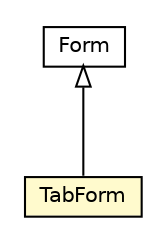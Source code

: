 #!/usr/local/bin/dot
#
# Class diagram 
# Generated by UMLGraph version R5_6-24-gf6e263 (http://www.umlgraph.org/)
#

digraph G {
	edge [fontname="Helvetica",fontsize=10,labelfontname="Helvetica",labelfontsize=10];
	node [fontname="Helvetica",fontsize=10,shape=plaintext];
	nodesep=0.25;
	ranksep=0.5;
	// org.universAAL.tools.ucc.windows.TabForm
	c8194695 [label=<<table title="org.universAAL.tools.ucc.windows.TabForm" border="0" cellborder="1" cellspacing="0" cellpadding="2" port="p" bgcolor="lemonChiffon" href="./TabForm.html">
		<tr><td><table border="0" cellspacing="0" cellpadding="1">
<tr><td align="center" balign="center"> TabForm </td></tr>
		</table></td></tr>
		</table>>, URL="./TabForm.html", fontname="Helvetica", fontcolor="black", fontsize=10.0];
	//org.universAAL.tools.ucc.windows.TabForm extends com.vaadin.ui.Form
	c8194730:p -> c8194695:p [dir=back,arrowtail=empty];
	// com.vaadin.ui.Form
	c8194730 [label=<<table title="com.vaadin.ui.Form" border="0" cellborder="1" cellspacing="0" cellpadding="2" port="p" href="http://java.sun.com/j2se/1.4.2/docs/api/com/vaadin/ui/Form.html">
		<tr><td><table border="0" cellspacing="0" cellpadding="1">
<tr><td align="center" balign="center"> Form </td></tr>
		</table></td></tr>
		</table>>, URL="http://java.sun.com/j2se/1.4.2/docs/api/com/vaadin/ui/Form.html", fontname="Helvetica", fontcolor="black", fontsize=10.0];
}


